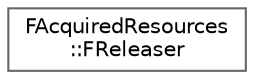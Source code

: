 digraph "Graphical Class Hierarchy"
{
 // INTERACTIVE_SVG=YES
 // LATEX_PDF_SIZE
  bgcolor="transparent";
  edge [fontname=Helvetica,fontsize=10,labelfontname=Helvetica,labelfontsize=10];
  node [fontname=Helvetica,fontsize=10,shape=box,height=0.2,width=0.4];
  rankdir="LR";
  Node0 [id="Node000000",label="FAcquiredResources\l::FReleaser",height=0.2,width=0.4,color="grey40", fillcolor="white", style="filled",URL="$d7/d59/structFAcquiredResources_1_1FReleaser.html",tooltip="Private array of releaser data."];
}
